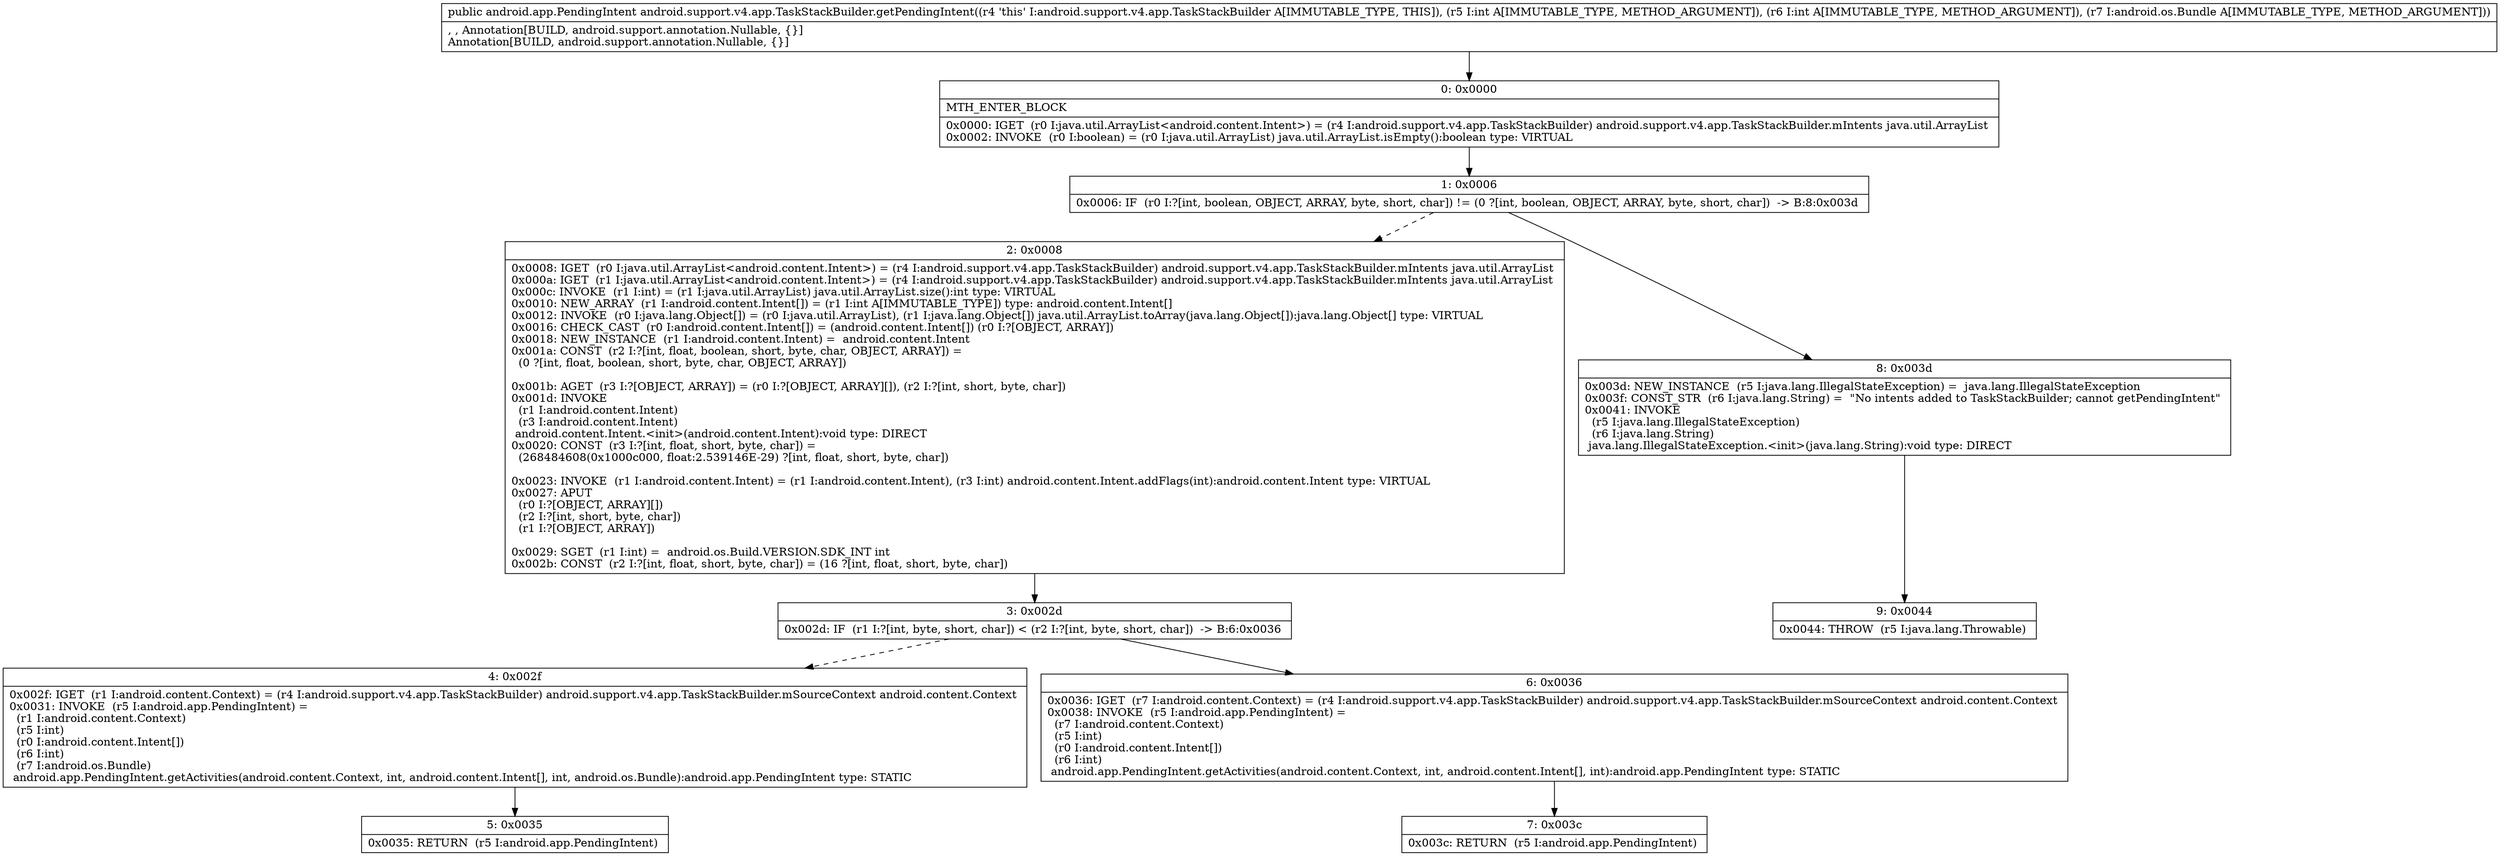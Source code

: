 digraph "CFG forandroid.support.v4.app.TaskStackBuilder.getPendingIntent(IILandroid\/os\/Bundle;)Landroid\/app\/PendingIntent;" {
Node_0 [shape=record,label="{0\:\ 0x0000|MTH_ENTER_BLOCK\l|0x0000: IGET  (r0 I:java.util.ArrayList\<android.content.Intent\>) = (r4 I:android.support.v4.app.TaskStackBuilder) android.support.v4.app.TaskStackBuilder.mIntents java.util.ArrayList \l0x0002: INVOKE  (r0 I:boolean) = (r0 I:java.util.ArrayList) java.util.ArrayList.isEmpty():boolean type: VIRTUAL \l}"];
Node_1 [shape=record,label="{1\:\ 0x0006|0x0006: IF  (r0 I:?[int, boolean, OBJECT, ARRAY, byte, short, char]) != (0 ?[int, boolean, OBJECT, ARRAY, byte, short, char])  \-\> B:8:0x003d \l}"];
Node_2 [shape=record,label="{2\:\ 0x0008|0x0008: IGET  (r0 I:java.util.ArrayList\<android.content.Intent\>) = (r4 I:android.support.v4.app.TaskStackBuilder) android.support.v4.app.TaskStackBuilder.mIntents java.util.ArrayList \l0x000a: IGET  (r1 I:java.util.ArrayList\<android.content.Intent\>) = (r4 I:android.support.v4.app.TaskStackBuilder) android.support.v4.app.TaskStackBuilder.mIntents java.util.ArrayList \l0x000c: INVOKE  (r1 I:int) = (r1 I:java.util.ArrayList) java.util.ArrayList.size():int type: VIRTUAL \l0x0010: NEW_ARRAY  (r1 I:android.content.Intent[]) = (r1 I:int A[IMMUTABLE_TYPE]) type: android.content.Intent[] \l0x0012: INVOKE  (r0 I:java.lang.Object[]) = (r0 I:java.util.ArrayList), (r1 I:java.lang.Object[]) java.util.ArrayList.toArray(java.lang.Object[]):java.lang.Object[] type: VIRTUAL \l0x0016: CHECK_CAST  (r0 I:android.content.Intent[]) = (android.content.Intent[]) (r0 I:?[OBJECT, ARRAY]) \l0x0018: NEW_INSTANCE  (r1 I:android.content.Intent) =  android.content.Intent \l0x001a: CONST  (r2 I:?[int, float, boolean, short, byte, char, OBJECT, ARRAY]) = \l  (0 ?[int, float, boolean, short, byte, char, OBJECT, ARRAY])\l \l0x001b: AGET  (r3 I:?[OBJECT, ARRAY]) = (r0 I:?[OBJECT, ARRAY][]), (r2 I:?[int, short, byte, char]) \l0x001d: INVOKE  \l  (r1 I:android.content.Intent)\l  (r3 I:android.content.Intent)\l android.content.Intent.\<init\>(android.content.Intent):void type: DIRECT \l0x0020: CONST  (r3 I:?[int, float, short, byte, char]) = \l  (268484608(0x1000c000, float:2.539146E\-29) ?[int, float, short, byte, char])\l \l0x0023: INVOKE  (r1 I:android.content.Intent) = (r1 I:android.content.Intent), (r3 I:int) android.content.Intent.addFlags(int):android.content.Intent type: VIRTUAL \l0x0027: APUT  \l  (r0 I:?[OBJECT, ARRAY][])\l  (r2 I:?[int, short, byte, char])\l  (r1 I:?[OBJECT, ARRAY])\l \l0x0029: SGET  (r1 I:int) =  android.os.Build.VERSION.SDK_INT int \l0x002b: CONST  (r2 I:?[int, float, short, byte, char]) = (16 ?[int, float, short, byte, char]) \l}"];
Node_3 [shape=record,label="{3\:\ 0x002d|0x002d: IF  (r1 I:?[int, byte, short, char]) \< (r2 I:?[int, byte, short, char])  \-\> B:6:0x0036 \l}"];
Node_4 [shape=record,label="{4\:\ 0x002f|0x002f: IGET  (r1 I:android.content.Context) = (r4 I:android.support.v4.app.TaskStackBuilder) android.support.v4.app.TaskStackBuilder.mSourceContext android.content.Context \l0x0031: INVOKE  (r5 I:android.app.PendingIntent) = \l  (r1 I:android.content.Context)\l  (r5 I:int)\l  (r0 I:android.content.Intent[])\l  (r6 I:int)\l  (r7 I:android.os.Bundle)\l android.app.PendingIntent.getActivities(android.content.Context, int, android.content.Intent[], int, android.os.Bundle):android.app.PendingIntent type: STATIC \l}"];
Node_5 [shape=record,label="{5\:\ 0x0035|0x0035: RETURN  (r5 I:android.app.PendingIntent) \l}"];
Node_6 [shape=record,label="{6\:\ 0x0036|0x0036: IGET  (r7 I:android.content.Context) = (r4 I:android.support.v4.app.TaskStackBuilder) android.support.v4.app.TaskStackBuilder.mSourceContext android.content.Context \l0x0038: INVOKE  (r5 I:android.app.PendingIntent) = \l  (r7 I:android.content.Context)\l  (r5 I:int)\l  (r0 I:android.content.Intent[])\l  (r6 I:int)\l android.app.PendingIntent.getActivities(android.content.Context, int, android.content.Intent[], int):android.app.PendingIntent type: STATIC \l}"];
Node_7 [shape=record,label="{7\:\ 0x003c|0x003c: RETURN  (r5 I:android.app.PendingIntent) \l}"];
Node_8 [shape=record,label="{8\:\ 0x003d|0x003d: NEW_INSTANCE  (r5 I:java.lang.IllegalStateException) =  java.lang.IllegalStateException \l0x003f: CONST_STR  (r6 I:java.lang.String) =  \"No intents added to TaskStackBuilder; cannot getPendingIntent\" \l0x0041: INVOKE  \l  (r5 I:java.lang.IllegalStateException)\l  (r6 I:java.lang.String)\l java.lang.IllegalStateException.\<init\>(java.lang.String):void type: DIRECT \l}"];
Node_9 [shape=record,label="{9\:\ 0x0044|0x0044: THROW  (r5 I:java.lang.Throwable) \l}"];
MethodNode[shape=record,label="{public android.app.PendingIntent android.support.v4.app.TaskStackBuilder.getPendingIntent((r4 'this' I:android.support.v4.app.TaskStackBuilder A[IMMUTABLE_TYPE, THIS]), (r5 I:int A[IMMUTABLE_TYPE, METHOD_ARGUMENT]), (r6 I:int A[IMMUTABLE_TYPE, METHOD_ARGUMENT]), (r7 I:android.os.Bundle A[IMMUTABLE_TYPE, METHOD_ARGUMENT]))  | , , Annotation[BUILD, android.support.annotation.Nullable, \{\}]\lAnnotation[BUILD, android.support.annotation.Nullable, \{\}]\l}"];
MethodNode -> Node_0;
Node_0 -> Node_1;
Node_1 -> Node_2[style=dashed];
Node_1 -> Node_8;
Node_2 -> Node_3;
Node_3 -> Node_4[style=dashed];
Node_3 -> Node_6;
Node_4 -> Node_5;
Node_6 -> Node_7;
Node_8 -> Node_9;
}

